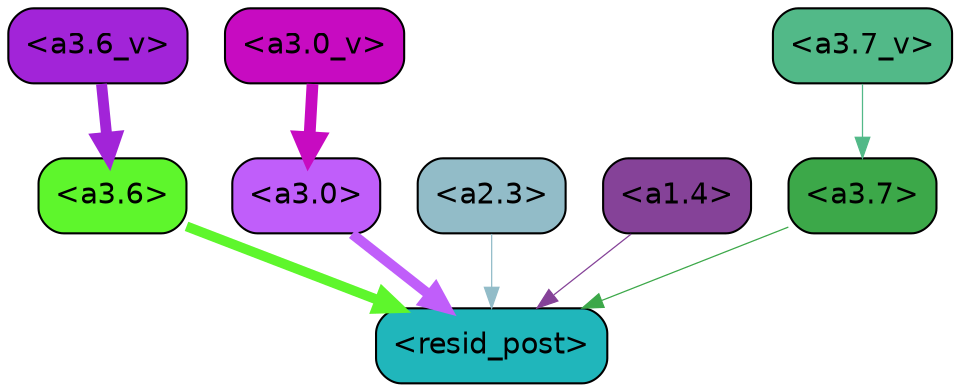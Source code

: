 strict digraph "" {
	graph [bgcolor=transparent,
		layout=dot,
		overlap=false,
		splines=true
	];
	"<a3.7>"	[color=black,
		fillcolor="#3ca849",
		fontname=Helvetica,
		shape=box,
		style="filled, rounded"];
	"<resid_post>"	[color=black,
		fillcolor="#20b6bb",
		fontname=Helvetica,
		shape=box,
		style="filled, rounded"];
	"<a3.7>" -> "<resid_post>"	[color="#3ca849",
		penwidth=0.6];
	"<a3.6>"	[color=black,
		fillcolor="#5ef62c",
		fontname=Helvetica,
		shape=box,
		style="filled, rounded"];
	"<a3.6>" -> "<resid_post>"	[color="#5ef62c",
		penwidth=4.753257989883423];
	"<a3.0>"	[color=black,
		fillcolor="#c05efa",
		fontname=Helvetica,
		shape=box,
		style="filled, rounded"];
	"<a3.0>" -> "<resid_post>"	[color="#c05efa",
		penwidth=4.90053927898407];
	"<a2.3>"	[color=black,
		fillcolor="#92bcc8",
		fontname=Helvetica,
		shape=box,
		style="filled, rounded"];
	"<a2.3>" -> "<resid_post>"	[color="#92bcc8",
		penwidth=0.6];
	"<a1.4>"	[color=black,
		fillcolor="#854298",
		fontname=Helvetica,
		shape=box,
		style="filled, rounded"];
	"<a1.4>" -> "<resid_post>"	[color="#854298",
		penwidth=0.6];
	"<a3.7_v>"	[color=black,
		fillcolor="#52b988",
		fontname=Helvetica,
		shape=box,
		style="filled, rounded"];
	"<a3.7_v>" -> "<a3.7>"	[color="#52b988",
		penwidth=0.6];
	"<a3.6_v>"	[color=black,
		fillcolor="#a224d8",
		fontname=Helvetica,
		shape=box,
		style="filled, rounded"];
	"<a3.6_v>" -> "<a3.6>"	[color="#a224d8",
		penwidth=5.2550448179244995];
	"<a3.0_v>"	[color=black,
		fillcolor="#c70bc1",
		fontname=Helvetica,
		shape=box,
		style="filled, rounded"];
	"<a3.0_v>" -> "<a3.0>"	[color="#c70bc1",
		penwidth=5.652270674705505];
}
